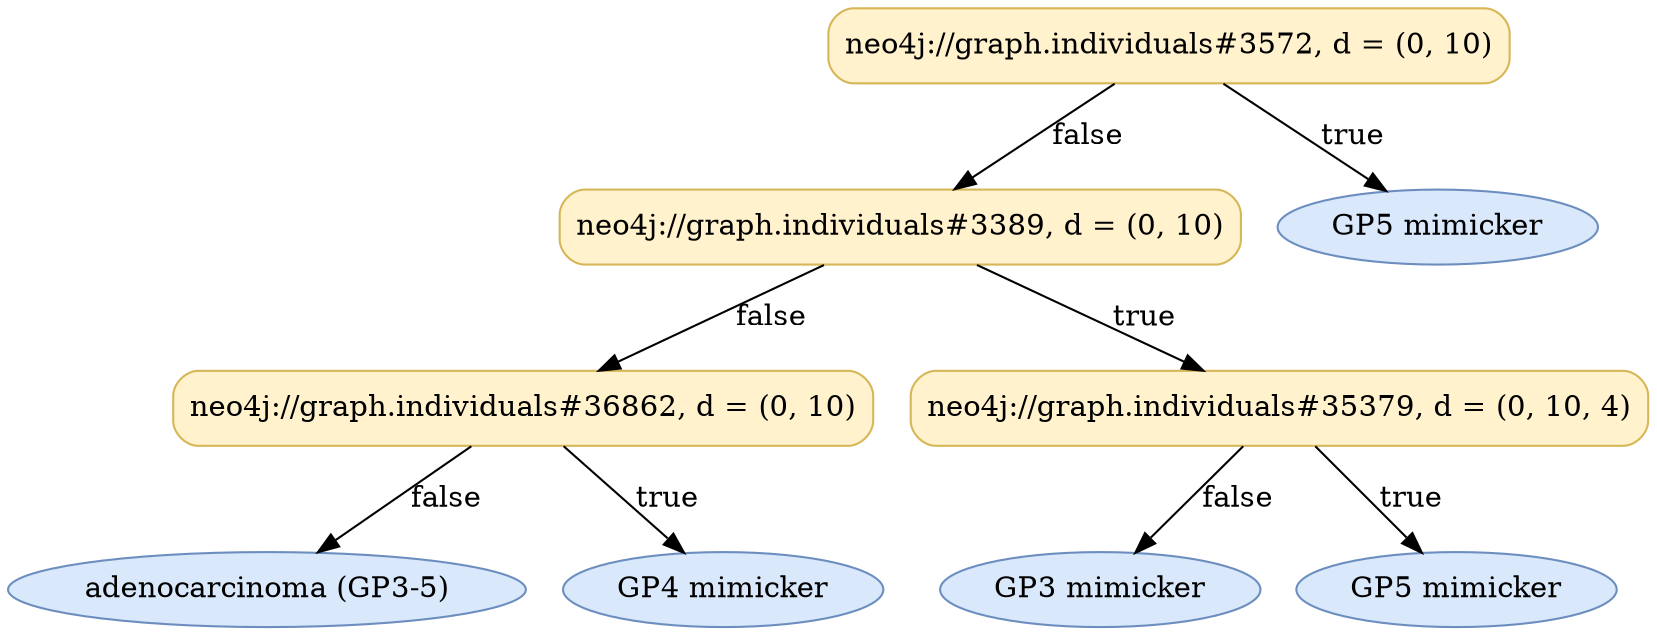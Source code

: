 digraph DT{
label=""
fontname="Times-Roman"
node[fontname="Times-Roman"];
Node1 [label="neo4j://graph.individuals#3572, d = (0, 10)", fillcolor="#FFF2CC", color="#D6B656", style="rounded,filled", shape="box"];
Node2 [label="neo4j://graph.individuals#3389, d = (0, 10)", fillcolor="#FFF2CC", color="#D6B656", style="rounded,filled", shape="box"];
Node3 [label="neo4j://graph.individuals#36862, d = (0, 10)", fillcolor="#FFF2CC", color="#D6B656", style="rounded,filled", shape="box"];
Node4 [label="adenocarcinoma (GP3-5)", fillcolor="#DAE8FC", color="#6C8EBF", style="rounded,filled", shape="ellipse"];
Node3 -> Node4 [label="false"];
Node5 [label="GP4 mimicker", fillcolor="#DAE8FC", color="#6C8EBF", style="rounded,filled", shape="ellipse"];
Node3 -> Node5 [label="true"];
Node2 -> Node3 [label="false"];
Node6 [label="neo4j://graph.individuals#35379, d = (0, 10, 4)", fillcolor="#FFF2CC", color="#D6B656", style="rounded,filled", shape="box"];
Node7 [label="GP3 mimicker", fillcolor="#DAE8FC", color="#6C8EBF", style="rounded,filled", shape="ellipse"];
Node6 -> Node7 [label="false"];
Node8 [label="GP5 mimicker", fillcolor="#DAE8FC", color="#6C8EBF", style="rounded,filled", shape="ellipse"];
Node6 -> Node8 [label="true"];
Node2 -> Node6 [label="true"];
Node1 -> Node2 [label="false"];
Node9 [label="GP5 mimicker", fillcolor="#DAE8FC", color="#6C8EBF", style="rounded,filled", shape="ellipse"];
Node1 -> Node9 [label="true"];
}